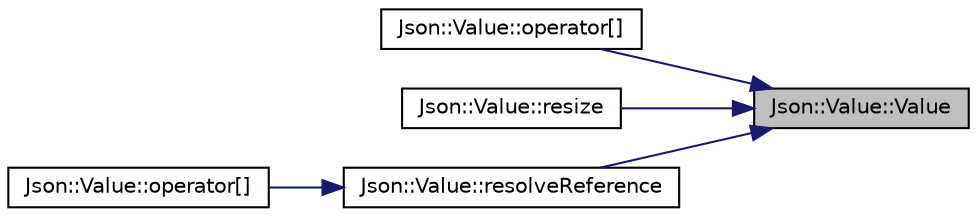 digraph "Json::Value::Value"
{
 // LATEX_PDF_SIZE
  edge [fontname="Helvetica",fontsize="10",labelfontname="Helvetica",labelfontsize="10"];
  node [fontname="Helvetica",fontsize="10",shape=record];
  rankdir="RL";
  Node1 [label="Json::Value::Value",height=0.2,width=0.4,color="black", fillcolor="grey75", style="filled", fontcolor="black",tooltip="Create a default Value of the given type."];
  Node1 -> Node2 [dir="back",color="midnightblue",fontsize="10",style="solid",fontname="Helvetica"];
  Node2 [label="Json::Value::operator[]",height=0.2,width=0.4,color="black", fillcolor="white", style="filled",URL="$class_json_1_1_value.html#a7d99f5dba388cdaa152ce6ef933d64ef",tooltip=" "];
  Node1 -> Node3 [dir="back",color="midnightblue",fontsize="10",style="solid",fontname="Helvetica"];
  Node3 [label="Json::Value::resize",height=0.2,width=0.4,color="black", fillcolor="white", style="filled",URL="$class_json_1_1_value.html#aa284353271ada427dbfa04a42f2be407",tooltip=" "];
  Node1 -> Node4 [dir="back",color="midnightblue",fontsize="10",style="solid",fontname="Helvetica"];
  Node4 [label="Json::Value::resolveReference",height=0.2,width=0.4,color="black", fillcolor="white", style="filled",URL="$class_json_1_1_value.html#a9ff9cdae2c8f4155bab603d750b0b3f1",tooltip=" "];
  Node4 -> Node5 [dir="back",color="midnightblue",fontsize="10",style="solid",fontname="Helvetica"];
  Node5 [label="Json::Value::operator[]",height=0.2,width=0.4,color="black", fillcolor="white", style="filled",URL="$class_json_1_1_value.html#acb912f4ec40a25ea6eb387730885f3d9",tooltip=" "];
}

